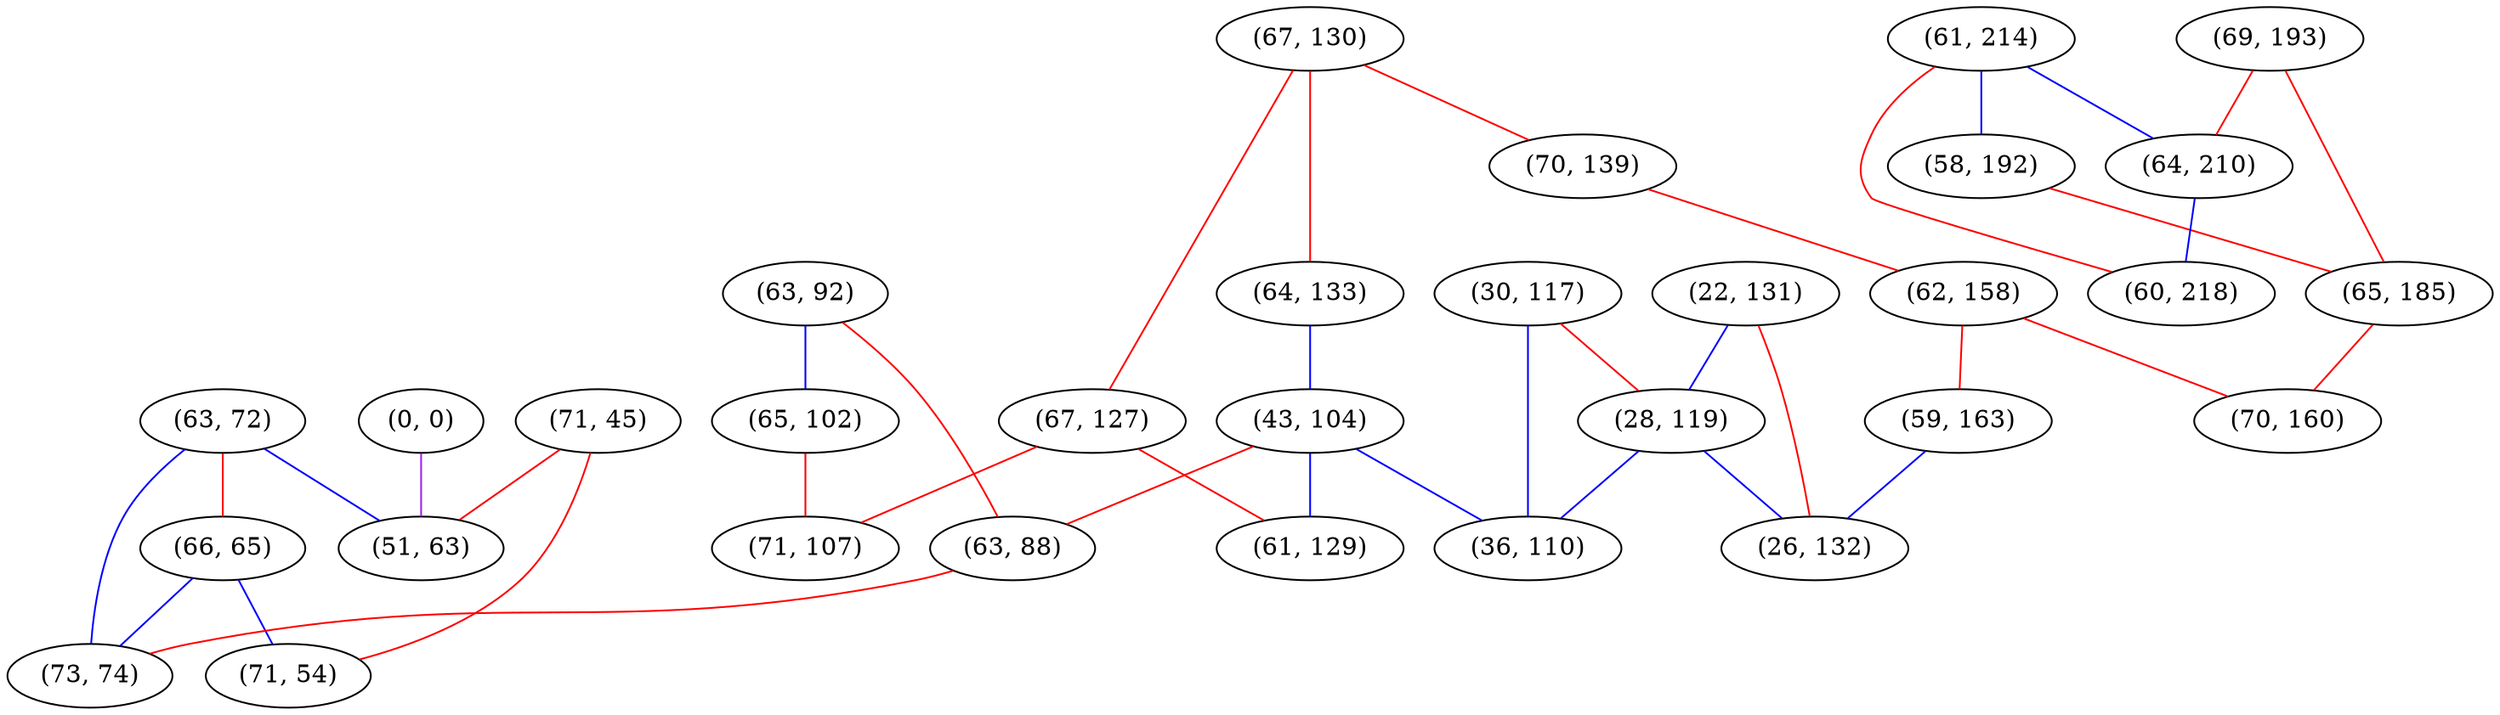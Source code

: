 graph "" {
"(63, 92)";
"(67, 130)";
"(63, 72)";
"(30, 117)";
"(70, 139)";
"(71, 45)";
"(66, 65)";
"(61, 214)";
"(67, 127)";
"(64, 133)";
"(62, 158)";
"(69, 193)";
"(43, 104)";
"(58, 192)";
"(63, 88)";
"(59, 163)";
"(22, 131)";
"(0, 0)";
"(65, 185)";
"(28, 119)";
"(64, 210)";
"(36, 110)";
"(73, 74)";
"(26, 132)";
"(60, 218)";
"(51, 63)";
"(61, 129)";
"(70, 160)";
"(65, 102)";
"(71, 107)";
"(71, 54)";
"(63, 92)" -- "(65, 102)"  [color=blue, key=0, weight=3];
"(63, 92)" -- "(63, 88)"  [color=red, key=0, weight=1];
"(67, 130)" -- "(70, 139)"  [color=red, key=0, weight=1];
"(67, 130)" -- "(67, 127)"  [color=red, key=0, weight=1];
"(67, 130)" -- "(64, 133)"  [color=red, key=0, weight=1];
"(63, 72)" -- "(73, 74)"  [color=blue, key=0, weight=3];
"(63, 72)" -- "(51, 63)"  [color=blue, key=0, weight=3];
"(63, 72)" -- "(66, 65)"  [color=red, key=0, weight=1];
"(30, 117)" -- "(28, 119)"  [color=red, key=0, weight=1];
"(30, 117)" -- "(36, 110)"  [color=blue, key=0, weight=3];
"(70, 139)" -- "(62, 158)"  [color=red, key=0, weight=1];
"(71, 45)" -- "(51, 63)"  [color=red, key=0, weight=1];
"(71, 45)" -- "(71, 54)"  [color=red, key=0, weight=1];
"(66, 65)" -- "(73, 74)"  [color=blue, key=0, weight=3];
"(66, 65)" -- "(71, 54)"  [color=blue, key=0, weight=3];
"(61, 214)" -- "(60, 218)"  [color=red, key=0, weight=1];
"(61, 214)" -- "(64, 210)"  [color=blue, key=0, weight=3];
"(61, 214)" -- "(58, 192)"  [color=blue, key=0, weight=3];
"(67, 127)" -- "(61, 129)"  [color=red, key=0, weight=1];
"(67, 127)" -- "(71, 107)"  [color=red, key=0, weight=1];
"(64, 133)" -- "(43, 104)"  [color=blue, key=0, weight=3];
"(62, 158)" -- "(70, 160)"  [color=red, key=0, weight=1];
"(62, 158)" -- "(59, 163)"  [color=red, key=0, weight=1];
"(69, 193)" -- "(65, 185)"  [color=red, key=0, weight=1];
"(69, 193)" -- "(64, 210)"  [color=red, key=0, weight=1];
"(43, 104)" -- "(61, 129)"  [color=blue, key=0, weight=3];
"(43, 104)" -- "(63, 88)"  [color=red, key=0, weight=1];
"(43, 104)" -- "(36, 110)"  [color=blue, key=0, weight=3];
"(58, 192)" -- "(65, 185)"  [color=red, key=0, weight=1];
"(63, 88)" -- "(73, 74)"  [color=red, key=0, weight=1];
"(59, 163)" -- "(26, 132)"  [color=blue, key=0, weight=3];
"(22, 131)" -- "(28, 119)"  [color=blue, key=0, weight=3];
"(22, 131)" -- "(26, 132)"  [color=red, key=0, weight=1];
"(0, 0)" -- "(51, 63)"  [color=purple, key=0, weight=4];
"(65, 185)" -- "(70, 160)"  [color=red, key=0, weight=1];
"(28, 119)" -- "(26, 132)"  [color=blue, key=0, weight=3];
"(28, 119)" -- "(36, 110)"  [color=blue, key=0, weight=3];
"(64, 210)" -- "(60, 218)"  [color=blue, key=0, weight=3];
"(65, 102)" -- "(71, 107)"  [color=red, key=0, weight=1];
}
